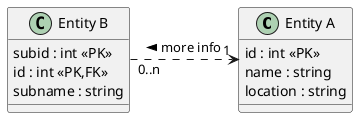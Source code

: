 @startuml

class "Entity A" as A {
  {field} id : int <<PK>>
  {field} name : string
  {field} location : string
}
class "Entity B" as B {
  {field} subid : int <<PK>>
  {field} id : int <<PK,FK>>
  {field} subname : string
}

A "1" <.left. "0..n" B : more info >

@enduml

